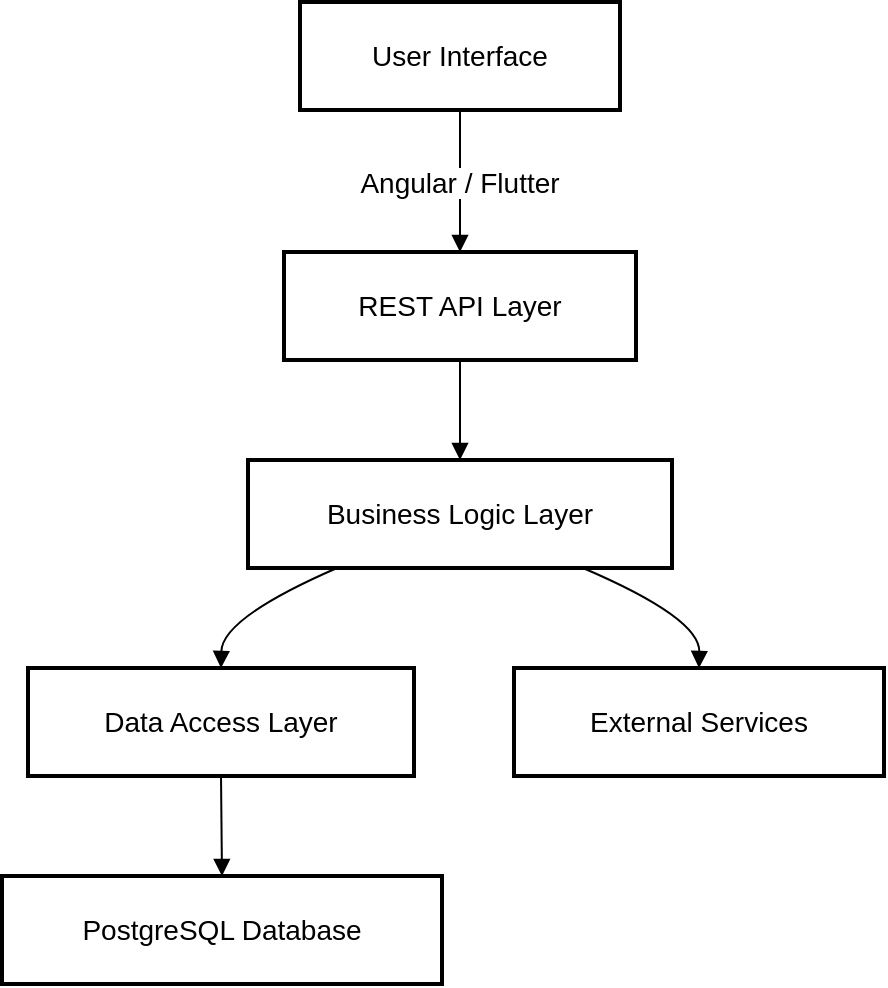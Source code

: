 <mxfile version="28.0.6" pages="4">
  <diagram name="Page-1" id="TJ1sG9a_ckdg7EK-xkXT">
    <mxGraphModel dx="818" dy="517" grid="1" gridSize="10" guides="1" tooltips="1" connect="1" arrows="1" fold="1" page="1" pageScale="1" pageWidth="850" pageHeight="1100" math="0" shadow="0">
      <root>
        <mxCell id="0" />
        <mxCell id="1" parent="0" />
        <mxCell id="-SmoE4ncX4r5Djnr5UWn-1" value="User Interface" style="whiteSpace=wrap;strokeWidth=2;fontSize=14;" vertex="1" parent="1">
          <mxGeometry x="249" y="550" width="160" height="54" as="geometry" />
        </mxCell>
        <mxCell id="-SmoE4ncX4r5Djnr5UWn-2" value="REST API Layer" style="whiteSpace=wrap;strokeWidth=2;fontSize=14;" vertex="1" parent="1">
          <mxGeometry x="241" y="675" width="176" height="54" as="geometry" />
        </mxCell>
        <mxCell id="-SmoE4ncX4r5Djnr5UWn-3" value="Business Logic Layer" style="whiteSpace=wrap;strokeWidth=2;fontSize=14;" vertex="1" parent="1">
          <mxGeometry x="223" y="779" width="212" height="54" as="geometry" />
        </mxCell>
        <mxCell id="-SmoE4ncX4r5Djnr5UWn-4" value="Data Access Layer" style="whiteSpace=wrap;strokeWidth=2;fontSize=14;" vertex="1" parent="1">
          <mxGeometry x="113" y="883" width="193" height="54" as="geometry" />
        </mxCell>
        <mxCell id="-SmoE4ncX4r5Djnr5UWn-5" value="PostgreSQL Database" style="whiteSpace=wrap;strokeWidth=2;fontSize=14;" vertex="1" parent="1">
          <mxGeometry x="100" y="987" width="220" height="54" as="geometry" />
        </mxCell>
        <mxCell id="-SmoE4ncX4r5Djnr5UWn-6" value="External Services" style="whiteSpace=wrap;strokeWidth=2;fontSize=14;" vertex="1" parent="1">
          <mxGeometry x="356" y="883" width="185" height="54" as="geometry" />
        </mxCell>
        <mxCell id="-SmoE4ncX4r5Djnr5UWn-7" value="Angular / Flutter" style="curved=1;startArrow=none;endArrow=block;exitX=0.5;exitY=1;entryX=0.5;entryY=0;rounded=0;fontSize=14;" edge="1" parent="1" source="-SmoE4ncX4r5Djnr5UWn-1" target="-SmoE4ncX4r5Djnr5UWn-2">
          <mxGeometry relative="1" as="geometry">
            <Array as="points" />
          </mxGeometry>
        </mxCell>
        <mxCell id="-SmoE4ncX4r5Djnr5UWn-8" value="" style="curved=1;startArrow=none;endArrow=block;exitX=0.5;exitY=1;entryX=0.5;entryY=0;rounded=0;fontSize=14;" edge="1" parent="1" source="-SmoE4ncX4r5Djnr5UWn-2" target="-SmoE4ncX4r5Djnr5UWn-3">
          <mxGeometry relative="1" as="geometry">
            <Array as="points" />
          </mxGeometry>
        </mxCell>
        <mxCell id="-SmoE4ncX4r5Djnr5UWn-9" value="" style="curved=1;startArrow=none;endArrow=block;exitX=0.21;exitY=1;entryX=0.5;entryY=0;rounded=0;fontSize=14;" edge="1" parent="1" source="-SmoE4ncX4r5Djnr5UWn-3" target="-SmoE4ncX4r5Djnr5UWn-4">
          <mxGeometry relative="1" as="geometry">
            <Array as="points">
              <mxPoint x="210" y="858" />
            </Array>
          </mxGeometry>
        </mxCell>
        <mxCell id="-SmoE4ncX4r5Djnr5UWn-10" value="" style="curved=1;startArrow=none;endArrow=block;exitX=0.5;exitY=1;entryX=0.5;entryY=0;rounded=0;fontSize=14;" edge="1" parent="1" source="-SmoE4ncX4r5Djnr5UWn-4" target="-SmoE4ncX4r5Djnr5UWn-5">
          <mxGeometry relative="1" as="geometry">
            <Array as="points" />
          </mxGeometry>
        </mxCell>
        <mxCell id="-SmoE4ncX4r5Djnr5UWn-11" value="" style="curved=1;startArrow=none;endArrow=block;exitX=0.79;exitY=1;entryX=0.5;entryY=0;rounded=0;fontSize=14;" edge="1" parent="1" source="-SmoE4ncX4r5Djnr5UWn-3" target="-SmoE4ncX4r5Djnr5UWn-6">
          <mxGeometry relative="1" as="geometry">
            <Array as="points">
              <mxPoint x="449" y="858" />
            </Array>
          </mxGeometry>
        </mxCell>
      </root>
    </mxGraphModel>
  </diagram>
  <diagram id="oR4nQOJK_A8qUnMWhVHv" name="Page-2">
    <mxGraphModel dx="1169" dy="739" grid="1" gridSize="10" guides="1" tooltips="1" connect="1" arrows="1" fold="1" page="1" pageScale="1" pageWidth="850" pageHeight="1100" math="0" shadow="0">
      <root>
        <mxCell id="0" />
        <mxCell id="1" parent="0" />
        <mxCell id="ms8ikVOwOYp__itwnECH-1" value="USER" style="whiteSpace=wrap;strokeWidth=2;" vertex="1" parent="1">
          <mxGeometry x="426" y="20" width="104" height="54" as="geometry" />
        </mxCell>
        <mxCell id="ms8ikVOwOYp__itwnECH-2" value="LETTER_REQUEST" style="whiteSpace=wrap;strokeWidth=2;" vertex="1" parent="1">
          <mxGeometry x="20" y="145" width="208" height="54" as="geometry" />
        </mxCell>
        <mxCell id="ms8ikVOwOYp__itwnECH-3" value="CV_REQUEST" style="whiteSpace=wrap;strokeWidth=2;" vertex="1" parent="1">
          <mxGeometry x="278" y="145" width="168" height="54" as="geometry" />
        </mxCell>
        <mxCell id="ms8ikVOwOYp__itwnECH-4" value="ANNOUNCEMENT" style="whiteSpace=wrap;strokeWidth=2;" vertex="1" parent="1">
          <mxGeometry x="496" y="145" width="197" height="54" as="geometry" />
        </mxCell>
        <mxCell id="ms8ikVOwOYp__itwnECH-5" value="NOTIFICATION" style="whiteSpace=wrap;strokeWidth=2;" vertex="1" parent="1">
          <mxGeometry x="743" y="145" width="172" height="54" as="geometry" />
        </mxCell>
        <mxCell id="ms8ikVOwOYp__itwnECH-6" value="1:M" style="curved=1;startArrow=none;endArrow=block;exitX=0;exitY=0.67;entryX=0.5;entryY=0;rounded=0;" edge="1" parent="1" source="ms8ikVOwOYp__itwnECH-1" target="ms8ikVOwOYp__itwnECH-2">
          <mxGeometry relative="1" as="geometry">
            <Array as="points">
              <mxPoint x="124" y="110" />
            </Array>
          </mxGeometry>
        </mxCell>
        <mxCell id="ms8ikVOwOYp__itwnECH-7" value="1:M" style="curved=1;startArrow=none;endArrow=block;exitX=0.02;exitY=1;entryX=0.5;entryY=0;rounded=0;" edge="1" parent="1" source="ms8ikVOwOYp__itwnECH-1" target="ms8ikVOwOYp__itwnECH-3">
          <mxGeometry relative="1" as="geometry">
            <Array as="points">
              <mxPoint x="362" y="110" />
            </Array>
          </mxGeometry>
        </mxCell>
        <mxCell id="ms8ikVOwOYp__itwnECH-8" value="1:M" style="curved=1;startArrow=none;endArrow=block;exitX=0.98;exitY=1;entryX=0.5;entryY=0;rounded=0;" edge="1" parent="1" source="ms8ikVOwOYp__itwnECH-1" target="ms8ikVOwOYp__itwnECH-4">
          <mxGeometry relative="1" as="geometry">
            <Array as="points">
              <mxPoint x="595" y="110" />
            </Array>
          </mxGeometry>
        </mxCell>
        <mxCell id="ms8ikVOwOYp__itwnECH-9" value="1:M" style="curved=1;startArrow=none;endArrow=block;exitX=1;exitY=0.67;entryX=0.5;entryY=0;rounded=0;" edge="1" parent="1" source="ms8ikVOwOYp__itwnECH-1" target="ms8ikVOwOYp__itwnECH-5">
          <mxGeometry relative="1" as="geometry">
            <Array as="points">
              <mxPoint x="829" y="110" />
            </Array>
          </mxGeometry>
        </mxCell>
      </root>
    </mxGraphModel>
  </diagram>
  <diagram id="DQ-kypYAqVXfTGmbgzmJ" name="Page-3">
    <mxGraphModel dx="818" dy="517" grid="1" gridSize="10" guides="1" tooltips="1" connect="1" arrows="1" fold="1" page="1" pageScale="1" pageWidth="850" pageHeight="1100" math="0" shadow="0">
      <root>
        <mxCell id="0" />
        <mxCell id="1" parent="0" />
        <mxCell id="qUxSnCjj1JuMaHgKbpL7-1" value="Student" style="whiteSpace=wrap;strokeWidth=2;" vertex="1" parent="1">
          <mxGeometry x="86" y="20" width="115" height="54" as="geometry" />
        </mxCell>
        <mxCell id="qUxSnCjj1JuMaHgKbpL7-2" value="Letter/CV/Announcements" style="whiteSpace=wrap;strokeWidth=2;" vertex="1" parent="1">
          <mxGeometry x="20" y="145" width="248" height="54" as="geometry" />
        </mxCell>
        <mxCell id="qUxSnCjj1JuMaHgKbpL7-3" value="Admin" style="whiteSpace=wrap;strokeWidth=2;" vertex="1" parent="1">
          <mxGeometry x="618" y="20" width="105" height="54" as="geometry" />
        </mxCell>
        <mxCell id="qUxSnCjj1JuMaHgKbpL7-4" value="Users" style="whiteSpace=wrap;strokeWidth=2;" vertex="1" parent="1">
          <mxGeometry x="318" y="145" width="102" height="54" as="geometry" />
        </mxCell>
        <mxCell id="qUxSnCjj1JuMaHgKbpL7-5" value="Announcements" style="whiteSpace=wrap;strokeWidth=2;" vertex="1" parent="1">
          <mxGeometry x="469" y="145" width="176" height="54" as="geometry" />
        </mxCell>
        <mxCell id="qUxSnCjj1JuMaHgKbpL7-6" value="Letter_Requests" style="whiteSpace=wrap;strokeWidth=2;" vertex="1" parent="1">
          <mxGeometry x="695" y="145" width="177" height="54" as="geometry" />
        </mxCell>
        <mxCell id="qUxSnCjj1JuMaHgKbpL7-7" value="Analytics" style="whiteSpace=wrap;strokeWidth=2;" vertex="1" parent="1">
          <mxGeometry x="923" y="145" width="124" height="54" as="geometry" />
        </mxCell>
        <mxCell id="qUxSnCjj1JuMaHgKbpL7-8" value="Access" style="curved=1;startArrow=none;endArrow=block;exitX=0.5;exitY=1;entryX=0.5;entryY=0;rounded=0;" edge="1" parent="1" source="qUxSnCjj1JuMaHgKbpL7-1" target="qUxSnCjj1JuMaHgKbpL7-2">
          <mxGeometry relative="1" as="geometry">
            <Array as="points" />
          </mxGeometry>
        </mxCell>
        <mxCell id="qUxSnCjj1JuMaHgKbpL7-9" value="Manage" style="curved=1;startArrow=none;endArrow=block;exitX=0;exitY=0.7;entryX=0.5;entryY=0;rounded=0;" edge="1" parent="1" source="qUxSnCjj1JuMaHgKbpL7-3" target="qUxSnCjj1JuMaHgKbpL7-4">
          <mxGeometry relative="1" as="geometry">
            <Array as="points">
              <mxPoint x="369" y="110" />
            </Array>
          </mxGeometry>
        </mxCell>
        <mxCell id="qUxSnCjj1JuMaHgKbpL7-10" value="Create" style="curved=1;startArrow=none;endArrow=block;exitX=0.03;exitY=1;entryX=0.5;entryY=0;rounded=0;" edge="1" parent="1" source="qUxSnCjj1JuMaHgKbpL7-3" target="qUxSnCjj1JuMaHgKbpL7-5">
          <mxGeometry relative="1" as="geometry">
            <Array as="points">
              <mxPoint x="557" y="110" />
            </Array>
          </mxGeometry>
        </mxCell>
        <mxCell id="qUxSnCjj1JuMaHgKbpL7-11" value="Review" style="curved=1;startArrow=none;endArrow=block;exitX=0.97;exitY=1;entryX=0.5;entryY=0;rounded=0;" edge="1" parent="1" source="qUxSnCjj1JuMaHgKbpL7-3" target="qUxSnCjj1JuMaHgKbpL7-6">
          <mxGeometry relative="1" as="geometry">
            <Array as="points">
              <mxPoint x="784" y="110" />
            </Array>
          </mxGeometry>
        </mxCell>
        <mxCell id="qUxSnCjj1JuMaHgKbpL7-12" value="Generate" style="curved=1;startArrow=none;endArrow=block;exitX=1;exitY=0.69;entryX=0.5;entryY=0;rounded=0;" edge="1" parent="1" source="qUxSnCjj1JuMaHgKbpL7-3" target="qUxSnCjj1JuMaHgKbpL7-7">
          <mxGeometry relative="1" as="geometry">
            <Array as="points">
              <mxPoint x="985" y="110" />
            </Array>
          </mxGeometry>
        </mxCell>
      </root>
    </mxGraphModel>
  </diagram>
  <diagram id="cVl0mNcz1-g722Ij4Wqc" name="Page-4">
    <mxGraphModel dx="861" dy="544" grid="1" gridSize="10" guides="1" tooltips="1" connect="1" arrows="1" fold="1" page="1" pageScale="1" pageWidth="850" pageHeight="1100" math="0" shadow="0">
      <root>
        <mxCell id="0" />
        <mxCell id="1" parent="0" />
        <mxCell id="80fIswe24B_XpNNJk3q--47" value="UNIDOCS SYSTEM" style="whiteSpace=wrap;strokeWidth=2;" vertex="1" parent="1">
          <mxGeometry x="273" y="412" width="1445" height="374" as="geometry" />
        </mxCell>
        <mxCell id="80fIswe24B_XpNNJk3q--48" value="STUDENT" style="ellipse;aspect=fixed;strokeWidth=2;whiteSpace=wrap;" vertex="1" parent="1">
          <mxGeometry x="30" y="571" width="91" height="91" as="geometry" />
        </mxCell>
        <mxCell id="80fIswe24B_XpNNJk3q--49" value="ADMIN" style="ellipse;aspect=fixed;strokeWidth=2;whiteSpace=wrap;" vertex="1" parent="1">
          <mxGeometry x="850" y="310" width="67" height="67" as="geometry" />
        </mxCell>
        <mxCell id="80fIswe24B_XpNNJk3q--50" value="1. USER AUTHENTICATION&#xa;Authentication &amp;amp; Authorization" style="whiteSpace=wrap;strokeWidth=2;" vertex="1" parent="1">
          <mxGeometry x="298" y="447" width="258" height="54" as="geometry" />
        </mxCell>
        <mxCell id="80fIswe24B_XpNNJk3q--51" value="2. LETTER REQUEST PROCESSING&#xa;Letter Request Handling" style="whiteSpace=wrap;strokeWidth=2;" vertex="1" parent="1">
          <mxGeometry x="1107" y="579" width="258" height="54" as="geometry" />
        </mxCell>
        <mxCell id="80fIswe24B_XpNNJk3q--52" value="3. CV GENERATION SYSTEM&#xa;CV Auto Generation" style="whiteSpace=wrap;strokeWidth=2;" vertex="1" parent="1">
          <mxGeometry x="298" y="558" width="258" height="54" as="geometry" />
        </mxCell>
        <mxCell id="80fIswe24B_XpNNJk3q--53" value="4. ANNOUNCEMENT MANAGEMENT&#xa;Notice Board" style="whiteSpace=wrap;strokeWidth=2;" vertex="1" parent="1">
          <mxGeometry x="1107" y="692" width="258" height="54" as="geometry" />
        </mxCell>
        <mxCell id="80fIswe24B_XpNNJk3q--54" value="F1 USER FILE" style="shape=parallelogram;perimeter=parallelogramPerimeter;fixedSize=1;strokeWidth=2;whiteSpace=wrap;" vertex="1" parent="1">
          <mxGeometry x="803" y="469" width="160" height="39" as="geometry" />
        </mxCell>
        <mxCell id="80fIswe24B_XpNNJk3q--55" value="F2 LETTER REQUESTS FILE" style="shape=parallelogram;perimeter=parallelogramPerimeter;fixedSize=1;strokeWidth=2;whiteSpace=wrap;" vertex="1" parent="1">
          <mxGeometry x="1415" y="575" width="278" height="63" as="geometry" />
        </mxCell>
        <mxCell id="80fIswe24B_XpNNJk3q--56" value="F3 CV REQUESTS FILE" style="shape=parallelogram;perimeter=parallelogramPerimeter;fixedSize=1;strokeWidth=2;whiteSpace=wrap;" vertex="1" parent="1">
          <mxGeometry x="768" y="566" width="230" height="39" as="geometry" />
        </mxCell>
        <mxCell id="80fIswe24B_XpNNJk3q--57" value="F4 ANNOUNCEMENTS FILE" style="shape=parallelogram;perimeter=parallelogramPerimeter;fixedSize=1;strokeWidth=2;whiteSpace=wrap;" vertex="1" parent="1">
          <mxGeometry x="1415" y="688" width="278" height="63" as="geometry" />
        </mxCell>
        <mxCell id="80fIswe24B_XpNNJk3q--58" value="logs in" style="curved=1;startArrow=none;endArrow=block;exitX=0.92;exitY=0;entryX=0;entryY=0.49;rounded=0;" edge="1" parent="1" source="80fIswe24B_XpNNJk3q--48" target="80fIswe24B_XpNNJk3q--50">
          <mxGeometry relative="1" as="geometry">
            <Array as="points">
              <mxPoint x="197" y="474" />
            </Array>
          </mxGeometry>
        </mxCell>
        <mxCell id="80fIswe24B_XpNNJk3q--59" value="requests letters" style="curved=1;startArrow=none;endArrow=block;exitX=1;exitY=0.63;entryX=0.03;entryY=1;rounded=0;" edge="1" parent="1" source="80fIswe24B_XpNNJk3q--48" target="80fIswe24B_XpNNJk3q--51">
          <mxGeometry relative="1" as="geometry">
            <Array as="points">
              <mxPoint x="197" y="647" />
              <mxPoint x="1053" y="647" />
            </Array>
          </mxGeometry>
        </mxCell>
        <mxCell id="80fIswe24B_XpNNJk3q--60" value="generates CV" style="curved=1;startArrow=none;endArrow=block;exitX=1;exitY=0.37;entryX=0;entryY=0.51;rounded=0;" edge="1" parent="1" source="80fIswe24B_XpNNJk3q--48" target="80fIswe24B_XpNNJk3q--52">
          <mxGeometry relative="1" as="geometry">
            <Array as="points">
              <mxPoint x="197" y="585" />
            </Array>
          </mxGeometry>
        </mxCell>
        <mxCell id="80fIswe24B_XpNNJk3q--61" value="views announcements" style="curved=1;startArrow=none;endArrow=block;exitX=1;exitY=0.99;entryX=0;entryY=0.74;rounded=0;" edge="1" parent="1" source="80fIswe24B_XpNNJk3q--48" target="80fIswe24B_XpNNJk3q--53">
          <mxGeometry relative="1" as="geometry">
            <Array as="points">
              <mxPoint x="197" y="737" />
              <mxPoint x="1053" y="737" />
            </Array>
          </mxGeometry>
        </mxCell>
        <mxCell id="80fIswe24B_XpNNJk3q--62" value="" style="curved=1;startArrow=none;endArrow=block;exitX=1;exitY=0.65;entryX=0;entryY=0.51;rounded=0;" edge="1" parent="1" source="80fIswe24B_XpNNJk3q--50" target="80fIswe24B_XpNNJk3q--54">
          <mxGeometry relative="1" as="geometry">
            <Array as="points">
              <mxPoint x="662" y="489" />
            </Array>
          </mxGeometry>
        </mxCell>
        <mxCell id="80fIswe24B_XpNNJk3q--63" value="" style="curved=1;startArrow=none;endArrow=block;exitX=1;exitY=0.5;entryX=0;entryY=0.49;rounded=0;" edge="1" parent="1" source="80fIswe24B_XpNNJk3q--51" target="80fIswe24B_XpNNJk3q--55">
          <mxGeometry relative="1" as="geometry">
            <Array as="points" />
          </mxGeometry>
        </mxCell>
        <mxCell id="80fIswe24B_XpNNJk3q--64" value="" style="curved=1;startArrow=none;endArrow=block;exitX=1;exitY=0.51;entryX=0;entryY=0.5;rounded=0;" edge="1" parent="1" source="80fIswe24B_XpNNJk3q--52" target="80fIswe24B_XpNNJk3q--56">
          <mxGeometry relative="1" as="geometry">
            <Array as="points" />
          </mxGeometry>
        </mxCell>
        <mxCell id="80fIswe24B_XpNNJk3q--65" value="" style="curved=1;startArrow=none;endArrow=block;exitX=1;exitY=0.5;entryX=0;entryY=0.49;rounded=0;" edge="1" parent="1" source="80fIswe24B_XpNNJk3q--53" target="80fIswe24B_XpNNJk3q--57">
          <mxGeometry relative="1" as="geometry">
            <Array as="points" />
          </mxGeometry>
        </mxCell>
        <mxCell id="80fIswe24B_XpNNJk3q--66" value="auth info" style="curved=1;startArrow=none;endArrow=block;exitX=1;exitY=0.33;entryX=0;entryY=0.75;rounded=0;" edge="1" parent="1" source="80fIswe24B_XpNNJk3q--50" target="80fIswe24B_XpNNJk3q--49">
          <mxGeometry relative="1" as="geometry">
            <Array as="points">
              <mxPoint x="662" y="458" />
            </Array>
          </mxGeometry>
        </mxCell>
        <mxCell id="80fIswe24B_XpNNJk3q--67" value="reviews" style="curved=1;startArrow=none;endArrow=block;exitX=1;exitY=0.98;entryX=0.31;entryY=0;rounded=0;" edge="1" parent="1" source="80fIswe24B_XpNNJk3q--49" target="80fIswe24B_XpNNJk3q--51">
          <mxGeometry relative="1" as="geometry">
            <Array as="points">
              <mxPoint x="1053" y="507" />
            </Array>
          </mxGeometry>
        </mxCell>
        <mxCell id="80fIswe24B_XpNNJk3q--68" value="posts" style="curved=1;startArrow=none;endArrow=block;exitX=0.75;exitY=0.99;entryX=0.03;entryY=0;rounded=0;" edge="1" parent="1" source="80fIswe24B_XpNNJk3q--49" target="80fIswe24B_XpNNJk3q--53">
          <mxGeometry relative="1" as="geometry">
            <Array as="points">
              <mxPoint x="1053" y="678" />
            </Array>
          </mxGeometry>
        </mxCell>
      </root>
    </mxGraphModel>
  </diagram>
</mxfile>
